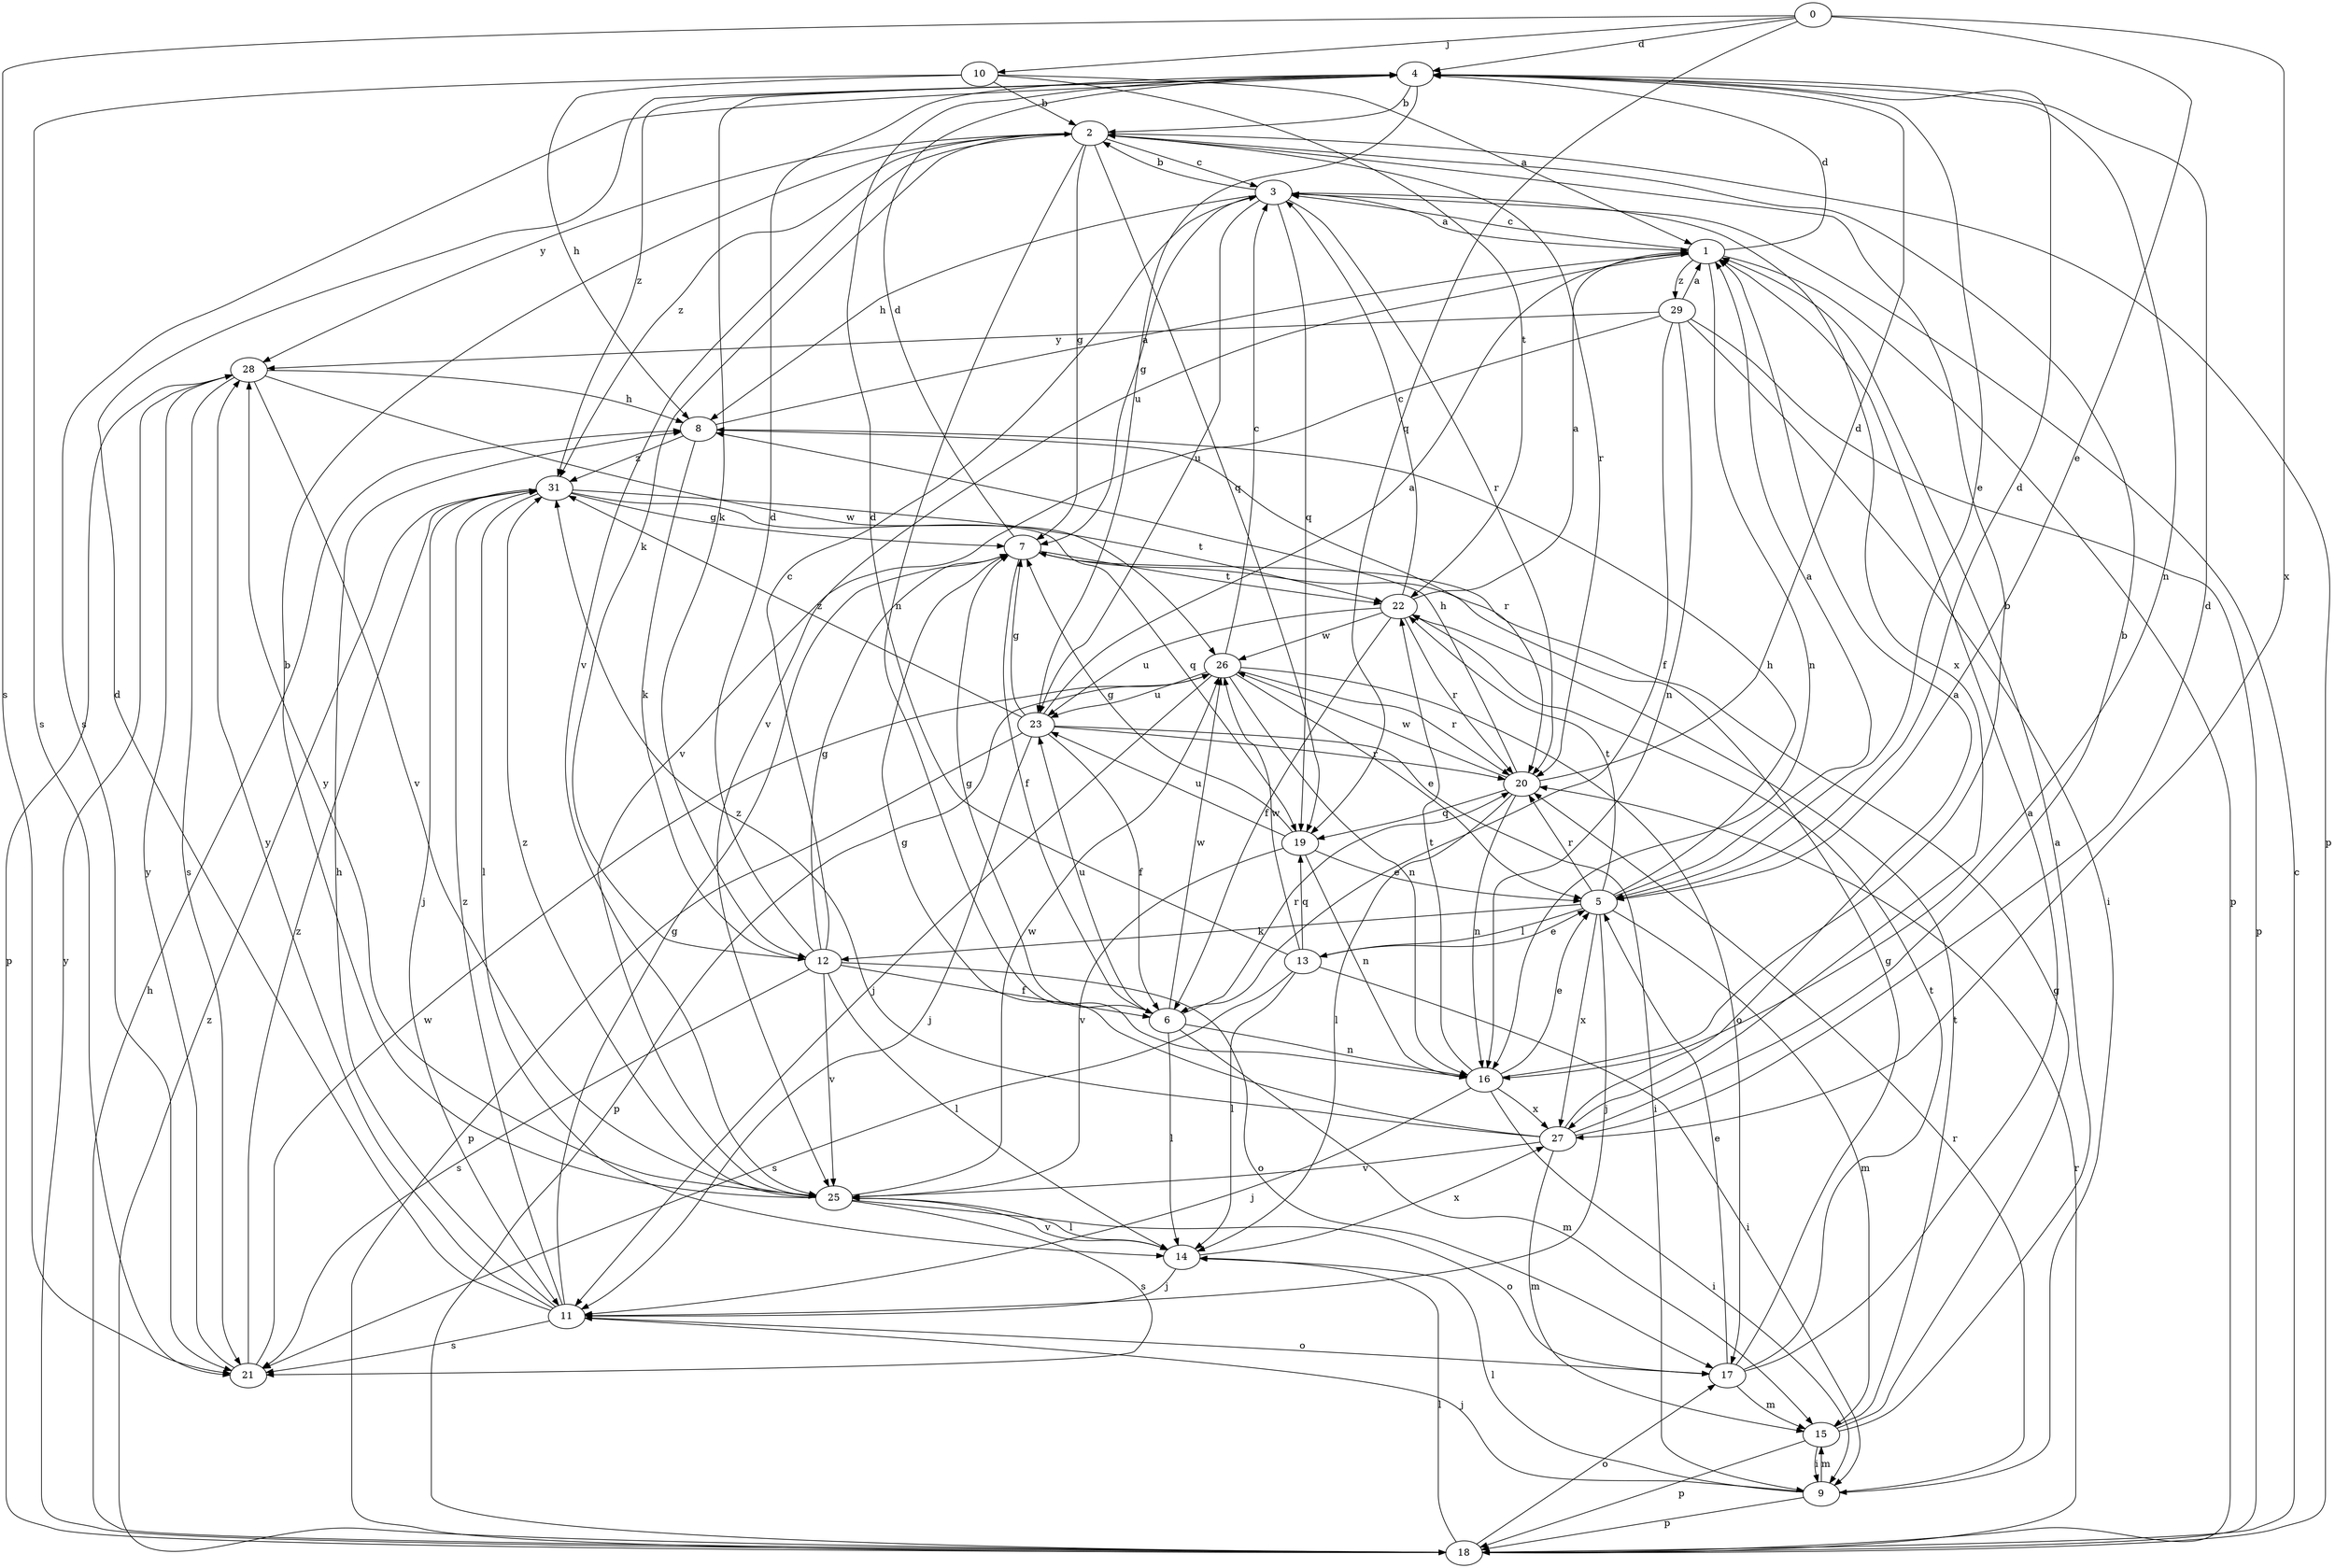 strict digraph  {
0;
1;
2;
3;
4;
5;
6;
7;
8;
9;
10;
11;
12;
13;
14;
15;
16;
17;
18;
19;
20;
21;
22;
23;
25;
26;
27;
28;
29;
31;
0 -> 4  [label=d];
0 -> 5  [label=e];
0 -> 10  [label=j];
0 -> 19  [label=q];
0 -> 21  [label=s];
0 -> 27  [label=x];
1 -> 3  [label=c];
1 -> 4  [label=d];
1 -> 16  [label=n];
1 -> 18  [label=p];
1 -> 25  [label=v];
1 -> 29  [label=z];
2 -> 3  [label=c];
2 -> 7  [label=g];
2 -> 12  [label=k];
2 -> 16  [label=n];
2 -> 18  [label=p];
2 -> 19  [label=q];
2 -> 20  [label=r];
2 -> 25  [label=v];
2 -> 28  [label=y];
2 -> 31  [label=z];
3 -> 1  [label=a];
3 -> 2  [label=b];
3 -> 7  [label=g];
3 -> 8  [label=h];
3 -> 19  [label=q];
3 -> 20  [label=r];
3 -> 23  [label=u];
3 -> 27  [label=x];
4 -> 2  [label=b];
4 -> 5  [label=e];
4 -> 12  [label=k];
4 -> 16  [label=n];
4 -> 21  [label=s];
4 -> 23  [label=u];
4 -> 31  [label=z];
5 -> 1  [label=a];
5 -> 4  [label=d];
5 -> 8  [label=h];
5 -> 11  [label=j];
5 -> 12  [label=k];
5 -> 13  [label=l];
5 -> 15  [label=m];
5 -> 20  [label=r];
5 -> 22  [label=t];
5 -> 27  [label=x];
6 -> 7  [label=g];
6 -> 14  [label=l];
6 -> 15  [label=m];
6 -> 16  [label=n];
6 -> 20  [label=r];
6 -> 23  [label=u];
6 -> 26  [label=w];
7 -> 4  [label=d];
7 -> 6  [label=f];
7 -> 22  [label=t];
8 -> 1  [label=a];
8 -> 12  [label=k];
8 -> 20  [label=r];
8 -> 31  [label=z];
9 -> 11  [label=j];
9 -> 14  [label=l];
9 -> 15  [label=m];
9 -> 18  [label=p];
9 -> 20  [label=r];
10 -> 1  [label=a];
10 -> 2  [label=b];
10 -> 8  [label=h];
10 -> 21  [label=s];
10 -> 22  [label=t];
11 -> 4  [label=d];
11 -> 7  [label=g];
11 -> 8  [label=h];
11 -> 17  [label=o];
11 -> 21  [label=s];
11 -> 28  [label=y];
11 -> 31  [label=z];
12 -> 3  [label=c];
12 -> 4  [label=d];
12 -> 6  [label=f];
12 -> 7  [label=g];
12 -> 14  [label=l];
12 -> 17  [label=o];
12 -> 21  [label=s];
12 -> 25  [label=v];
13 -> 4  [label=d];
13 -> 5  [label=e];
13 -> 9  [label=i];
13 -> 14  [label=l];
13 -> 19  [label=q];
13 -> 21  [label=s];
13 -> 26  [label=w];
14 -> 11  [label=j];
14 -> 25  [label=v];
14 -> 27  [label=x];
15 -> 1  [label=a];
15 -> 7  [label=g];
15 -> 9  [label=i];
15 -> 18  [label=p];
15 -> 22  [label=t];
16 -> 2  [label=b];
16 -> 5  [label=e];
16 -> 9  [label=i];
16 -> 11  [label=j];
16 -> 22  [label=t];
16 -> 27  [label=x];
17 -> 1  [label=a];
17 -> 5  [label=e];
17 -> 7  [label=g];
17 -> 15  [label=m];
17 -> 22  [label=t];
18 -> 3  [label=c];
18 -> 8  [label=h];
18 -> 14  [label=l];
18 -> 17  [label=o];
18 -> 20  [label=r];
18 -> 28  [label=y];
18 -> 31  [label=z];
19 -> 5  [label=e];
19 -> 7  [label=g];
19 -> 16  [label=n];
19 -> 23  [label=u];
19 -> 25  [label=v];
20 -> 4  [label=d];
20 -> 8  [label=h];
20 -> 14  [label=l];
20 -> 16  [label=n];
20 -> 19  [label=q];
20 -> 26  [label=w];
21 -> 26  [label=w];
21 -> 28  [label=y];
21 -> 31  [label=z];
22 -> 1  [label=a];
22 -> 3  [label=c];
22 -> 6  [label=f];
22 -> 20  [label=r];
22 -> 23  [label=u];
22 -> 26  [label=w];
23 -> 1  [label=a];
23 -> 6  [label=f];
23 -> 7  [label=g];
23 -> 9  [label=i];
23 -> 11  [label=j];
23 -> 18  [label=p];
23 -> 20  [label=r];
23 -> 31  [label=z];
25 -> 2  [label=b];
25 -> 14  [label=l];
25 -> 17  [label=o];
25 -> 21  [label=s];
25 -> 26  [label=w];
25 -> 28  [label=y];
25 -> 31  [label=z];
26 -> 3  [label=c];
26 -> 5  [label=e];
26 -> 11  [label=j];
26 -> 16  [label=n];
26 -> 17  [label=o];
26 -> 18  [label=p];
26 -> 20  [label=r];
26 -> 23  [label=u];
27 -> 1  [label=a];
27 -> 2  [label=b];
27 -> 4  [label=d];
27 -> 7  [label=g];
27 -> 15  [label=m];
27 -> 25  [label=v];
27 -> 31  [label=z];
28 -> 8  [label=h];
28 -> 18  [label=p];
28 -> 21  [label=s];
28 -> 25  [label=v];
28 -> 26  [label=w];
29 -> 1  [label=a];
29 -> 6  [label=f];
29 -> 9  [label=i];
29 -> 16  [label=n];
29 -> 18  [label=p];
29 -> 25  [label=v];
29 -> 28  [label=y];
31 -> 7  [label=g];
31 -> 11  [label=j];
31 -> 14  [label=l];
31 -> 19  [label=q];
31 -> 22  [label=t];
}
